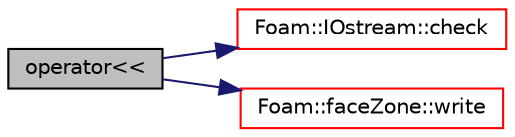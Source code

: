 digraph "operator&lt;&lt;"
{
  bgcolor="transparent";
  edge [fontname="Helvetica",fontsize="10",labelfontname="Helvetica",labelfontsize="10"];
  node [fontname="Helvetica",fontsize="10",shape=record];
  rankdir="LR";
  Node127226 [label="operator\<\<",height=0.2,width=0.4,color="black", fillcolor="grey75", style="filled", fontcolor="black"];
  Node127226 -> Node127227 [color="midnightblue",fontsize="10",style="solid",fontname="Helvetica"];
  Node127227 [label="Foam::IOstream::check",height=0.2,width=0.4,color="red",URL="$a27333.html#a367eb3425fc4e8270e2aa961df8ac8a5",tooltip="Check IOstream status for given operation. "];
  Node127226 -> Node127278 [color="midnightblue",fontsize="10",style="solid",fontname="Helvetica"];
  Node127278 [label="Foam::faceZone::write",height=0.2,width=0.4,color="red",URL="$a28665.html#a293fdfec8bdfbd5c3913ab4c9f3454ff",tooltip="Write. "];
}
